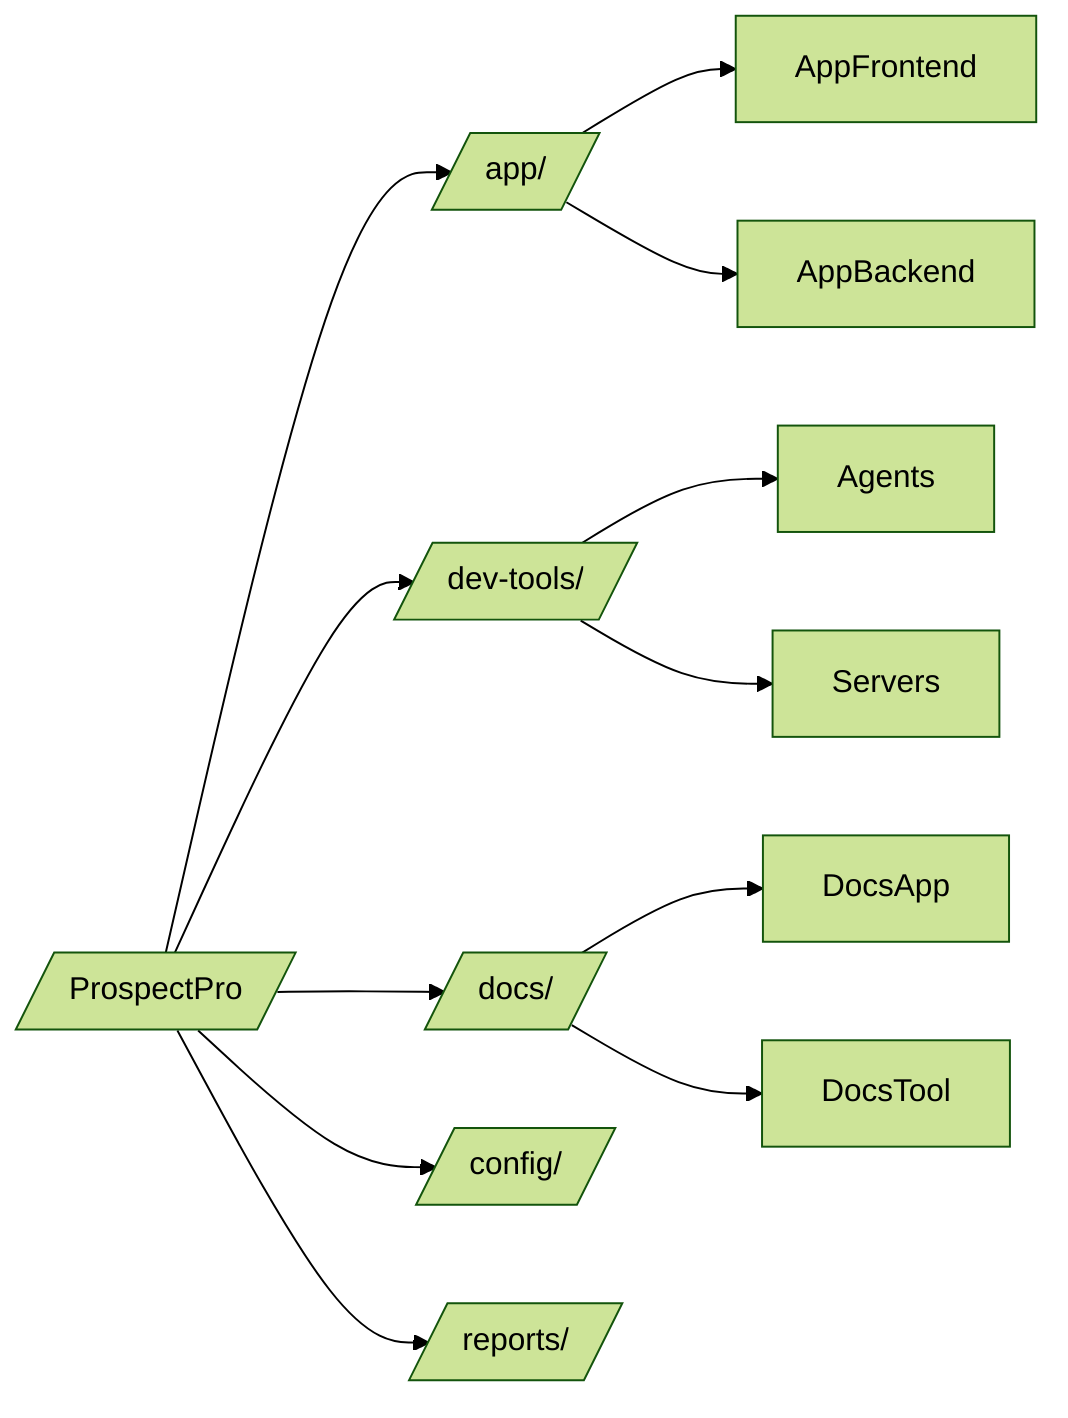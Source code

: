 %%{init: {"theme": "forest"} }%%
%% accTitle: Hybrid Mono-Repo File Tree
%% accDescr: High-level layout for app, dev tools, documentation, and configs.
graph LR
  Root[/"ProspectPro"/]
  Root --> App[/"app/"/]
  Root --> DevTools[/"dev-tools/"/]
  Root --> Docs[/"docs/"/]
  Root --> Config[/"config/"/]
  Root --> Reports[/"reports/"/]
  App --> AppFrontend
  App --> AppBackend
  DevTools --> Agents
  DevTools --> Servers
  Docs --> DocsApp
  Docs --> DocsTool